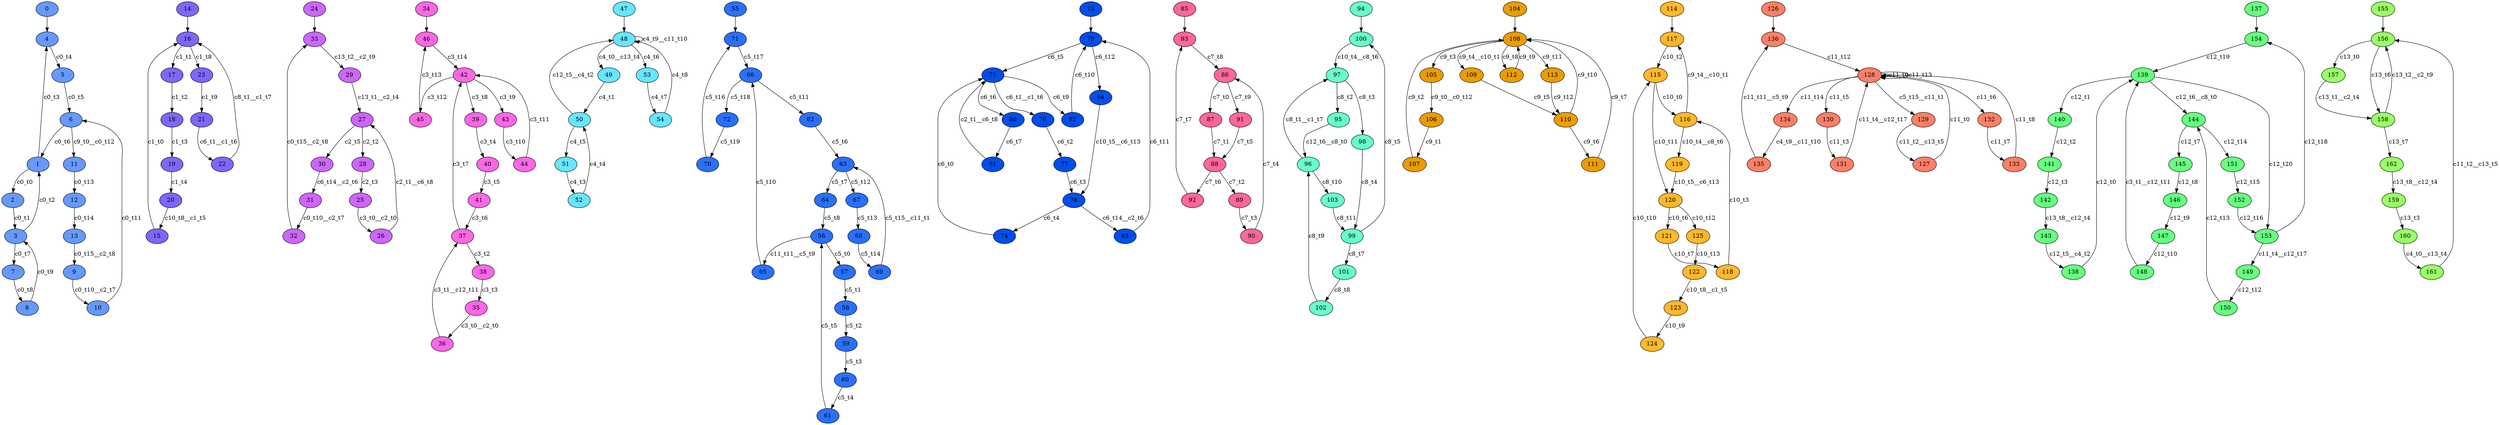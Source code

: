 digraph G {
  subgraph component0 {
0 [label="0" fillcolor="#6699FF" style=filled];
1 [label="1" fillcolor="#6699FF" style=filled];
2 [label="2" fillcolor="#6699FF" style=filled];
3 [label="3" fillcolor="#6699FF" style=filled];
4 [label="4" fillcolor="#6699FF" style=filled];
5 [label="5" fillcolor="#6699FF" style=filled];
6 [label="6" fillcolor="#6699FF" style=filled];
7 [label="7" fillcolor="#6699FF" style=filled];
8 [label="8" fillcolor="#6699FF" style=filled];
9 [label="9" fillcolor="#6699FF" style=filled];
10 [label="10" fillcolor="#6699FF" style=filled];
11 [label="11" fillcolor="#6699FF" style=filled];
12 [label="12" fillcolor="#6699FF" style=filled];
13 [label="13" fillcolor="#6699FF" style=filled];
1->2 [label="c0_t0" color=black ];
2->3 [label="c0_t1" color=black ];
3->1 [label="c0_t2" color=black ];
1->4 [label="c0_t3" color=black ];
4->5 [label="c0_t4" color=black ];
5->6 [label="c0_t5" color=black ];
6->1 [label="c0_t6" color=black ];
3->7 [label="c0_t7" color=black ];
7->8 [label="c0_t8" color=black ];
8->3 [label="c0_t9" color=black ];
10->6 [label="c0_t11" color=black ];
11->12 [label="c0_t13" color=black ];
12->13 [label="c0_t14" color=black ];
0->4 [label="" color=black ];
9->10 [label="c0_t10__c2_t7" color=black ];
13->9 [label="c0_t15__c2_t8" color=black ];
6->11 [label="c9_t0__c0_t12" color=black ];
  }
  subgraph component1 {
14 [label="14" fillcolor="#7F66FF" style=filled];
15 [label="15" fillcolor="#7F66FF" style=filled];
16 [label="16" fillcolor="#7F66FF" style=filled];
17 [label="17" fillcolor="#7F66FF" style=filled];
18 [label="18" fillcolor="#7F66FF" style=filled];
19 [label="19" fillcolor="#7F66FF" style=filled];
20 [label="20" fillcolor="#7F66FF" style=filled];
21 [label="21" fillcolor="#7F66FF" style=filled];
22 [label="22" fillcolor="#7F66FF" style=filled];
23 [label="23" fillcolor="#7F66FF" style=filled];
15->16 [label="c1_t0" color=black ];
16->17 [label="c1_t1" color=black ];
17->18 [label="c1_t2" color=black ];
18->19 [label="c1_t3" color=black ];
19->20 [label="c1_t4" color=black ];
16->23 [label="c1_t8" color=black ];
23->21 [label="c1_t9" color=black ];
14->16 [label="" color=black ];
20->15 [label="c10_t8__c1_t5" color=black ];
22->16 [label="c8_t1__c1_t7" color=black ];
21->22 [label="c6_t1__c1_t6" color=black ];
  }
  subgraph component2 {
24 [label="24" fillcolor="#CC66FF" style=filled];
25 [label="25" fillcolor="#CC66FF" style=filled];
26 [label="26" fillcolor="#CC66FF" style=filled];
27 [label="27" fillcolor="#CC66FF" style=filled];
28 [label="28" fillcolor="#CC66FF" style=filled];
29 [label="29" fillcolor="#CC66FF" style=filled];
30 [label="30" fillcolor="#CC66FF" style=filled];
31 [label="31" fillcolor="#CC66FF" style=filled];
32 [label="32" fillcolor="#CC66FF" style=filled];
33 [label="33" fillcolor="#CC66FF" style=filled];
27->28 [label="c2_t2" color=black ];
28->25 [label="c2_t3" color=black ];
27->30 [label="c2_t5" color=black ];
24->33 [label="" color=black ];
25->26 [label="c3_t0__c2_t0" color=black ];
30->31 [label="c6_t14__c2_t6" color=black ];
31->32 [label="c0_t10__c2_t7" color=black ];
32->33 [label="c0_t15__c2_t8" color=black ];
33->29 [label="c13_t2__c2_t9" color=black ];
26->27 [label="c2_t1__c6_t8" color=black ];
29->27 [label="c13_t1__c2_t4" color=black ];
  }
  subgraph component3 {
34 [label="34" fillcolor="#FF66E6" style=filled];
35 [label="35" fillcolor="#FF66E6" style=filled];
36 [label="36" fillcolor="#FF66E6" style=filled];
37 [label="37" fillcolor="#FF66E6" style=filled];
38 [label="38" fillcolor="#FF66E6" style=filled];
39 [label="39" fillcolor="#FF66E6" style=filled];
40 [label="40" fillcolor="#FF66E6" style=filled];
41 [label="41" fillcolor="#FF66E6" style=filled];
42 [label="42" fillcolor="#FF66E6" style=filled];
43 [label="43" fillcolor="#FF66E6" style=filled];
44 [label="44" fillcolor="#FF66E6" style=filled];
45 [label="45" fillcolor="#FF66E6" style=filled];
46 [label="46" fillcolor="#FF66E6" style=filled];
37->38 [label="c3_t2" color=black ];
38->35 [label="c3_t3" color=black ];
39->40 [label="c3_t4" color=black ];
40->41 [label="c3_t5" color=black ];
41->37 [label="c3_t6" color=black ];
37->42 [label="c3_t7" color=black ];
42->39 [label="c3_t8" color=black ];
42->43 [label="c3_t9" color=black ];
43->44 [label="c3_t10" color=black ];
44->42 [label="c3_t11" color=black ];
42->45 [label="c3_t12" color=black ];
45->46 [label="c3_t13" color=black ];
46->42 [label="c3_t14" color=black ];
34->46 [label="" color=black ];
35->36 [label="c3_t0__c2_t0" color=black ];
36->37 [label="c3_t1__c12_t11" color=black ];
  }
  subgraph component4 {
47 [label="47" fillcolor="#66E6FF" style=filled];
48 [label="48" fillcolor="#66E6FF" style=filled];
49 [label="49" fillcolor="#66E6FF" style=filled];
50 [label="50" fillcolor="#66E6FF" style=filled];
51 [label="51" fillcolor="#66E6FF" style=filled];
52 [label="52" fillcolor="#66E6FF" style=filled];
53 [label="53" fillcolor="#66E6FF" style=filled];
54 [label="54" fillcolor="#66E6FF" style=filled];
49->50 [label="c4_t1" color=black ];
51->52 [label="c4_t3" color=black ];
52->50 [label="c4_t4" color=black ];
50->51 [label="c4_t5" color=black ];
48->53 [label="c4_t6" color=black ];
53->54 [label="c4_t7" color=black ];
54->48 [label="c4_t8" color=black ];
47->48 [label="" color=black ];
48->49 [label="c4_t0__c13_t4" color=black ];
48->48 [label="c4_t9__c11_t10" color=black ];
50->48 [label="c12_t5__c4_t2" color=black ];
  }
  subgraph component5 {
55 [label="55" fillcolor="#2970FF" style=filled];
56 [label="56" fillcolor="#2970FF" style=filled];
57 [label="57" fillcolor="#2970FF" style=filled];
58 [label="58" fillcolor="#2970FF" style=filled];
59 [label="59" fillcolor="#2970FF" style=filled];
60 [label="60" fillcolor="#2970FF" style=filled];
61 [label="61" fillcolor="#2970FF" style=filled];
62 [label="62" fillcolor="#2970FF" style=filled];
63 [label="63" fillcolor="#2970FF" style=filled];
64 [label="64" fillcolor="#2970FF" style=filled];
65 [label="65" fillcolor="#2970FF" style=filled];
66 [label="66" fillcolor="#2970FF" style=filled];
67 [label="67" fillcolor="#2970FF" style=filled];
68 [label="68" fillcolor="#2970FF" style=filled];
69 [label="69" fillcolor="#2970FF" style=filled];
70 [label="70" fillcolor="#2970FF" style=filled];
71 [label="71" fillcolor="#2970FF" style=filled];
72 [label="72" fillcolor="#2970FF" style=filled];
56->57 [label="c5_t0" color=black ];
57->58 [label="c5_t1" color=black ];
58->59 [label="c5_t2" color=black ];
59->60 [label="c5_t3" color=black ];
60->61 [label="c5_t4" color=black ];
61->56 [label="c5_t5" color=black ];
62->63 [label="c5_t6" color=black ];
63->64 [label="c5_t7" color=black ];
64->56 [label="c5_t8" color=black ];
65->66 [label="c5_t10" color=black ];
66->62 [label="c5_t11" color=black ];
63->67 [label="c5_t12" color=black ];
67->68 [label="c5_t13" color=black ];
68->69 [label="c5_t14" color=black ];
70->71 [label="c5_t16" color=black ];
71->66 [label="c5_t17" color=black ];
66->72 [label="c5_t18" color=black ];
72->70 [label="c5_t19" color=black ];
55->71 [label="" color=black ];
56->65 [label="c11_t11__c5_t9" color=black ];
69->63 [label="c5_t15__c11_t1" color=black ];
  }
  subgraph component6 {
73 [label="73" fillcolor="#004EEB" style=filled];
74 [label="74" fillcolor="#004EEB" style=filled];
75 [label="75" fillcolor="#004EEB" style=filled];
76 [label="76" fillcolor="#004EEB" style=filled];
77 [label="77" fillcolor="#004EEB" style=filled];
78 [label="78" fillcolor="#004EEB" style=filled];
79 [label="79" fillcolor="#004EEB" style=filled];
80 [label="80" fillcolor="#004EEB" style=filled];
81 [label="81" fillcolor="#004EEB" style=filled];
82 [label="82" fillcolor="#004EEB" style=filled];
83 [label="83" fillcolor="#004EEB" style=filled];
84 [label="84" fillcolor="#004EEB" style=filled];
74->75 [label="c6_t0" color=black ];
76->77 [label="c6_t2" color=black ];
77->78 [label="c6_t3" color=black ];
78->74 [label="c6_t4" color=black ];
79->75 [label="c6_t5" color=black ];
75->80 [label="c6_t6" color=black ];
80->81 [label="c6_t7" color=black ];
75->82 [label="c6_t9" color=black ];
82->79 [label="c6_t10" color=black ];
83->79 [label="c6_t11" color=black ];
79->84 [label="c6_t12" color=black ];
73->79 [label="" color=black ];
78->83 [label="c6_t14__c2_t6" color=black ];
81->75 [label="c2_t1__c6_t8" color=black ];
75->76 [label="c6_t1__c1_t6" color=black ];
84->78 [label="c10_t5__c6_t13" color=black ];
  }
  subgraph component7 {
85 [label="85" fillcolor="#FF6699" style=filled];
86 [label="86" fillcolor="#FF6699" style=filled];
87 [label="87" fillcolor="#FF6699" style=filled];
88 [label="88" fillcolor="#FF6699" style=filled];
89 [label="89" fillcolor="#FF6699" style=filled];
90 [label="90" fillcolor="#FF6699" style=filled];
91 [label="91" fillcolor="#FF6699" style=filled];
92 [label="92" fillcolor="#FF6699" style=filled];
93 [label="93" fillcolor="#FF6699" style=filled];
86->87 [label="c7_t0" color=black ];
87->88 [label="c7_t1" color=black ];
88->89 [label="c7_t2" color=black ];
89->90 [label="c7_t3" color=black ];
90->86 [label="c7_t4" color=black ];
91->88 [label="c7_t5" color=black ];
88->92 [label="c7_t6" color=black ];
92->93 [label="c7_t7" color=black ];
93->86 [label="c7_t8" color=black ];
86->91 [label="c7_t9" color=black ];
85->93 [label="" color=black ];
  }
  subgraph component8 {
94 [label="94" fillcolor="#66FFCC" style=filled];
95 [label="95" fillcolor="#66FFCC" style=filled];
96 [label="96" fillcolor="#66FFCC" style=filled];
97 [label="97" fillcolor="#66FFCC" style=filled];
98 [label="98" fillcolor="#66FFCC" style=filled];
99 [label="99" fillcolor="#66FFCC" style=filled];
100 [label="100" fillcolor="#66FFCC" style=filled];
101 [label="101" fillcolor="#66FFCC" style=filled];
102 [label="102" fillcolor="#66FFCC" style=filled];
103 [label="103" fillcolor="#66FFCC" style=filled];
97->95 [label="c8_t2" color=black ];
97->98 [label="c8_t3" color=black ];
98->99 [label="c8_t4" color=black ];
99->100 [label="c8_t5" color=black ];
99->101 [label="c8_t7" color=black ];
101->102 [label="c8_t8" color=black ];
102->96 [label="c8_t9" color=black ];
96->103 [label="c8_t10" color=black ];
103->99 [label="c8_t11" color=black ];
94->100 [label="" color=black ];
95->96 [label="c12_t6__c8_t0" color=black ];
100->97 [label="c10_t4__c8_t6" color=black ];
96->97 [label="c8_t1__c1_t7" color=black ];
  }
  subgraph component9 {
104 [label="104" fillcolor="#EB9C00" style=filled];
105 [label="105" fillcolor="#EB9C00" style=filled];
106 [label="106" fillcolor="#EB9C00" style=filled];
107 [label="107" fillcolor="#EB9C00" style=filled];
108 [label="108" fillcolor="#EB9C00" style=filled];
109 [label="109" fillcolor="#EB9C00" style=filled];
110 [label="110" fillcolor="#EB9C00" style=filled];
111 [label="111" fillcolor="#EB9C00" style=filled];
112 [label="112" fillcolor="#EB9C00" style=filled];
113 [label="113" fillcolor="#EB9C00" style=filled];
106->107 [label="c9_t1" color=black ];
107->108 [label="c9_t2" color=black ];
108->105 [label="c9_t3" color=black ];
109->110 [label="c9_t5" color=black ];
110->111 [label="c9_t6" color=black ];
111->108 [label="c9_t7" color=black ];
108->112 [label="c9_t8" color=black ];
112->108 [label="c9_t9" color=black ];
110->108 [label="c9_t10" color=black ];
108->113 [label="c9_t11" color=black ];
113->110 [label="c9_t12" color=black ];
104->108 [label="" color=black ];
108->109 [label="c9_t4__c10_t1" color=black ];
105->106 [label="c9_t0__c0_t12" color=black ];
  }
  subgraph component10 {
114 [label="114" fillcolor="#FFB829" style=filled];
115 [label="115" fillcolor="#FFB829" style=filled];
116 [label="116" fillcolor="#FFB829" style=filled];
117 [label="117" fillcolor="#FFB829" style=filled];
118 [label="118" fillcolor="#FFB829" style=filled];
119 [label="119" fillcolor="#FFB829" style=filled];
120 [label="120" fillcolor="#FFB829" style=filled];
121 [label="121" fillcolor="#FFB829" style=filled];
122 [label="122" fillcolor="#FFB829" style=filled];
123 [label="123" fillcolor="#FFB829" style=filled];
124 [label="124" fillcolor="#FFB829" style=filled];
125 [label="125" fillcolor="#FFB829" style=filled];
115->116 [label="c10_t0" color=black ];
117->115 [label="c10_t2" color=black ];
118->116 [label="c10_t3" color=black ];
120->121 [label="c10_t6" color=black ];
121->118 [label="c10_t7" color=black ];
123->124 [label="c10_t9" color=black ];
124->115 [label="c10_t10" color=black ];
115->120 [label="c10_t11" color=black ];
120->125 [label="c10_t12" color=black ];
125->122 [label="c10_t13" color=black ];
114->117 [label="" color=black ];
122->123 [label="c10_t8__c1_t5" color=black ];
116->117 [label="c9_t4__c10_t1" color=black ];
116->119 [label="c10_t4__c8_t6" color=black ];
119->120 [label="c10_t5__c6_t13" color=black ];
  }
  subgraph component11 {
126 [label="126" fillcolor="#FF7F66" style=filled];
127 [label="127" fillcolor="#FF7F66" style=filled];
128 [label="128" fillcolor="#FF7F66" style=filled];
129 [label="129" fillcolor="#FF7F66" style=filled];
130 [label="130" fillcolor="#FF7F66" style=filled];
131 [label="131" fillcolor="#FF7F66" style=filled];
132 [label="132" fillcolor="#FF7F66" style=filled];
133 [label="133" fillcolor="#FF7F66" style=filled];
134 [label="134" fillcolor="#FF7F66" style=filled];
135 [label="135" fillcolor="#FF7F66" style=filled];
136 [label="136" fillcolor="#FF7F66" style=filled];
127->128 [label="c11_t0" color=black ];
130->131 [label="c11_t3" color=black ];
128->130 [label="c11_t5" color=black ];
128->132 [label="c11_t6" color=black ];
132->133 [label="c11_t7" color=black ];
133->128 [label="c11_t8" color=black ];
128->128 [label="c11_t9" color=black ];
136->128 [label="c11_t12" color=black ];
128->128 [label="c11_t13" color=black ];
128->134 [label="c11_t14" color=black ];
126->136 [label="" color=black ];
129->127 [label="c11_t2__c13_t5" color=black ];
135->136 [label="c11_t11__c5_t9" color=black ];
134->135 [label="c4_t9__c11_t10" color=black ];
128->129 [label="c5_t15__c11_t1" color=black ];
131->128 [label="c11_t4__c12_t17" color=black ];
  }
  subgraph component12 {
137 [label="137" fillcolor="#66FF7F" style=filled];
138 [label="138" fillcolor="#66FF7F" style=filled];
139 [label="139" fillcolor="#66FF7F" style=filled];
140 [label="140" fillcolor="#66FF7F" style=filled];
141 [label="141" fillcolor="#66FF7F" style=filled];
142 [label="142" fillcolor="#66FF7F" style=filled];
143 [label="143" fillcolor="#66FF7F" style=filled];
144 [label="144" fillcolor="#66FF7F" style=filled];
145 [label="145" fillcolor="#66FF7F" style=filled];
146 [label="146" fillcolor="#66FF7F" style=filled];
147 [label="147" fillcolor="#66FF7F" style=filled];
148 [label="148" fillcolor="#66FF7F" style=filled];
149 [label="149" fillcolor="#66FF7F" style=filled];
150 [label="150" fillcolor="#66FF7F" style=filled];
151 [label="151" fillcolor="#66FF7F" style=filled];
152 [label="152" fillcolor="#66FF7F" style=filled];
153 [label="153" fillcolor="#66FF7F" style=filled];
154 [label="154" fillcolor="#66FF7F" style=filled];
138->139 [label="c12_t0" color=black ];
139->140 [label="c12_t1" color=black ];
140->141 [label="c12_t2" color=black ];
141->142 [label="c12_t3" color=black ];
144->145 [label="c12_t7" color=black ];
145->146 [label="c12_t8" color=black ];
146->147 [label="c12_t9" color=black ];
147->148 [label="c12_t10" color=black ];
149->150 [label="c12_t12" color=black ];
150->144 [label="c12_t13" color=black ];
144->151 [label="c12_t14" color=black ];
151->152 [label="c12_t15" color=black ];
152->153 [label="c12_t16" color=black ];
153->154 [label="c12_t18" color=black ];
154->139 [label="c12_t19" color=black ];
139->153 [label="c12_t20" color=black ];
137->154 [label="" color=black ];
139->144 [label="c12_t6__c8_t0" color=black ];
143->138 [label="c12_t5__c4_t2" color=black ];
142->143 [label="c13_t8__c12_t4" color=black ];
148->139 [label="c3_t1__c12_t11" color=black ];
153->149 [label="c11_t4__c12_t17" color=black ];
  }
  subgraph component13 {
155 [label="155" fillcolor="#99FF66" style=filled];
156 [label="156" fillcolor="#99FF66" style=filled];
157 [label="157" fillcolor="#99FF66" style=filled];
158 [label="158" fillcolor="#99FF66" style=filled];
159 [label="159" fillcolor="#99FF66" style=filled];
160 [label="160" fillcolor="#99FF66" style=filled];
161 [label="161" fillcolor="#99FF66" style=filled];
162 [label="162" fillcolor="#99FF66" style=filled];
156->157 [label="c13_t0" color=black ];
159->160 [label="c13_t3" color=black ];
156->158 [label="c13_t6" color=black ];
158->162 [label="c13_t7" color=black ];
155->156 [label="" color=black ];
160->161 [label="c4_t0__c13_t4" color=black ];
161->156 [label="c11_t2__c13_t5" color=black ];
158->156 [label="c13_t2__c2_t9" color=black ];
162->159 [label="c13_t8__c12_t4" color=black ];
157->158 [label="c13_t1__c2_t4" color=black ];
  }
}
